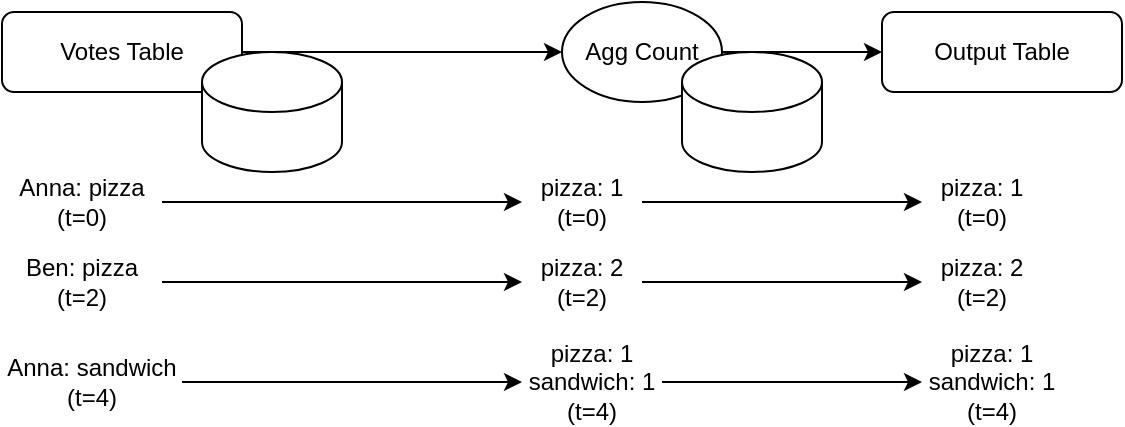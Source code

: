 <mxfile version="24.7.8">
  <diagram name="페이지-1" id="V4AV_RmFJt2NX07-JDYr">
    <mxGraphModel dx="524" dy="997" grid="1" gridSize="10" guides="1" tooltips="1" connect="1" arrows="1" fold="1" page="1" pageScale="1" pageWidth="1169" pageHeight="827" math="0" shadow="0">
      <root>
        <mxCell id="0" />
        <mxCell id="1" parent="0" />
        <mxCell id="9iJV0XE2zEEoffiEE522-6" style="edgeStyle=orthogonalEdgeStyle;rounded=0;orthogonalLoop=1;jettySize=auto;html=1;entryX=0;entryY=0.5;entryDx=0;entryDy=0;strokeColor=#000000;" parent="1" source="9iJV0XE2zEEoffiEE522-1" target="9iJV0XE2zEEoffiEE522-2" edge="1">
          <mxGeometry relative="1" as="geometry" />
        </mxCell>
        <mxCell id="9iJV0XE2zEEoffiEE522-1" value="&lt;div&gt;&lt;font color=&quot;#000000&quot;&gt;Votes Table&lt;/font&gt;&lt;/div&gt;" style="rounded=1;whiteSpace=wrap;html=1;strokeColor=#000000;fontColor=#006600;" parent="1" vertex="1">
          <mxGeometry x="80" y="160" width="120" height="40" as="geometry" />
        </mxCell>
        <mxCell id="9iJV0XE2zEEoffiEE522-7" style="edgeStyle=orthogonalEdgeStyle;rounded=0;orthogonalLoop=1;jettySize=auto;html=1;entryX=0;entryY=0.5;entryDx=0;entryDy=0;strokeColor=#000000;" parent="1" source="9iJV0XE2zEEoffiEE522-2" target="9iJV0XE2zEEoffiEE522-3" edge="1">
          <mxGeometry relative="1" as="geometry" />
        </mxCell>
        <mxCell id="9iJV0XE2zEEoffiEE522-2" value="Agg Count" style="ellipse;whiteSpace=wrap;html=1;strokeColor=#000000;" parent="1" vertex="1">
          <mxGeometry x="360" y="155" width="80" height="50" as="geometry" />
        </mxCell>
        <mxCell id="9iJV0XE2zEEoffiEE522-3" value="Output Table" style="rounded=1;whiteSpace=wrap;html=1;strokeColor=#000000;" parent="1" vertex="1">
          <mxGeometry x="520" y="160" width="120" height="40" as="geometry" />
        </mxCell>
        <mxCell id="9iJV0XE2zEEoffiEE522-12" style="edgeStyle=orthogonalEdgeStyle;rounded=0;orthogonalLoop=1;jettySize=auto;html=1;entryX=0;entryY=0.5;entryDx=0;entryDy=0;fontColor=#4747B3;strokeColor=default;" parent="1" source="9iJV0XE2zEEoffiEE522-10" target="9iJV0XE2zEEoffiEE522-11" edge="1">
          <mxGeometry relative="1" as="geometry" />
        </mxCell>
        <mxCell id="9iJV0XE2zEEoffiEE522-10" value="&lt;font color=&quot;#000000&quot;&gt;Anna: pizza&lt;/font&gt;&lt;div&gt;&lt;font color=&quot;#000000&quot;&gt;(t=0)&lt;/font&gt;&lt;/div&gt;" style="text;html=1;align=center;verticalAlign=middle;whiteSpace=wrap;rounded=0;fontColor=#4747B3;strokeColor=none;" parent="1" vertex="1">
          <mxGeometry x="80" y="240" width="80" height="30" as="geometry" />
        </mxCell>
        <mxCell id="PhoatosG5f0lcvTE_eAN-5" style="edgeStyle=orthogonalEdgeStyle;rounded=0;orthogonalLoop=1;jettySize=auto;html=1;entryX=0;entryY=0.5;entryDx=0;entryDy=0;strokeColor=default;" parent="1" source="9iJV0XE2zEEoffiEE522-11" target="PhoatosG5f0lcvTE_eAN-4" edge="1">
          <mxGeometry relative="1" as="geometry" />
        </mxCell>
        <mxCell id="9iJV0XE2zEEoffiEE522-11" value="pizza: 1&lt;div&gt;(t=0)&lt;/div&gt;" style="text;html=1;align=center;verticalAlign=middle;whiteSpace=wrap;rounded=0;fontColor=#000000;strokeColor=none;" parent="1" vertex="1">
          <mxGeometry x="340" y="240" width="60" height="30" as="geometry" />
        </mxCell>
        <mxCell id="PhoatosG5f0lcvTE_eAN-1" value="" style="shape=cylinder3;whiteSpace=wrap;html=1;boundedLbl=1;backgroundOutline=1;size=15;strokeColor=#000000;" parent="1" vertex="1">
          <mxGeometry x="180" y="180" width="70" height="60" as="geometry" />
        </mxCell>
        <mxCell id="PhoatosG5f0lcvTE_eAN-4" value="pizza: 1&lt;div&gt;(t=0)&lt;/div&gt;" style="text;html=1;align=center;verticalAlign=middle;whiteSpace=wrap;rounded=0;fontColor=#000000;strokeColor=none;" parent="1" vertex="1">
          <mxGeometry x="540" y="240" width="60" height="30" as="geometry" />
        </mxCell>
        <mxCell id="PhoatosG5f0lcvTE_eAN-6" style="edgeStyle=orthogonalEdgeStyle;rounded=0;orthogonalLoop=1;jettySize=auto;html=1;entryX=0;entryY=0.5;entryDx=0;entryDy=0;fontColor=#4747B3;strokeColor=default;" parent="1" source="PhoatosG5f0lcvTE_eAN-7" target="PhoatosG5f0lcvTE_eAN-9" edge="1">
          <mxGeometry relative="1" as="geometry" />
        </mxCell>
        <mxCell id="PhoatosG5f0lcvTE_eAN-7" value="&lt;font color=&quot;#000000&quot;&gt;Ben: pizza&lt;/font&gt;&lt;div&gt;&lt;font color=&quot;#000000&quot;&gt;(t=2)&lt;/font&gt;&lt;/div&gt;" style="text;html=1;align=center;verticalAlign=middle;whiteSpace=wrap;rounded=0;fontColor=#4747B3;strokeColor=none;" parent="1" vertex="1">
          <mxGeometry x="80" y="280" width="80" height="30" as="geometry" />
        </mxCell>
        <mxCell id="PhoatosG5f0lcvTE_eAN-8" style="edgeStyle=orthogonalEdgeStyle;rounded=0;orthogonalLoop=1;jettySize=auto;html=1;entryX=0;entryY=0.5;entryDx=0;entryDy=0;strokeColor=default;" parent="1" source="PhoatosG5f0lcvTE_eAN-9" target="PhoatosG5f0lcvTE_eAN-10" edge="1">
          <mxGeometry relative="1" as="geometry" />
        </mxCell>
        <mxCell id="PhoatosG5f0lcvTE_eAN-9" value="pizza: 2&lt;div&gt;(t=2)&lt;/div&gt;" style="text;html=1;align=center;verticalAlign=middle;whiteSpace=wrap;rounded=0;fontColor=#000000;strokeColor=none;" parent="1" vertex="1">
          <mxGeometry x="340" y="280" width="60" height="30" as="geometry" />
        </mxCell>
        <mxCell id="PhoatosG5f0lcvTE_eAN-10" value="pizza: 2&lt;div&gt;(t=2)&lt;/div&gt;" style="text;html=1;align=center;verticalAlign=middle;whiteSpace=wrap;rounded=0;fontColor=#000000;strokeColor=none;" parent="1" vertex="1">
          <mxGeometry x="540" y="280" width="60" height="30" as="geometry" />
        </mxCell>
        <mxCell id="PhoatosG5f0lcvTE_eAN-11" style="edgeStyle=orthogonalEdgeStyle;rounded=0;orthogonalLoop=1;jettySize=auto;html=1;entryX=0;entryY=0.5;entryDx=0;entryDy=0;fontColor=#4747B3;strokeColor=default;" parent="1" source="PhoatosG5f0lcvTE_eAN-12" target="PhoatosG5f0lcvTE_eAN-14" edge="1">
          <mxGeometry relative="1" as="geometry" />
        </mxCell>
        <mxCell id="PhoatosG5f0lcvTE_eAN-12" value="Anna: sandwich&lt;div&gt;(t=4)&lt;/div&gt;" style="text;html=1;align=center;verticalAlign=middle;whiteSpace=wrap;rounded=0;fontColor=#000000;strokeColor=none;" parent="1" vertex="1">
          <mxGeometry x="80" y="330" width="90" height="30" as="geometry" />
        </mxCell>
        <mxCell id="PhoatosG5f0lcvTE_eAN-13" style="edgeStyle=orthogonalEdgeStyle;rounded=0;orthogonalLoop=1;jettySize=auto;html=1;entryX=0;entryY=0.5;entryDx=0;entryDy=0;strokeColor=default;" parent="1" source="PhoatosG5f0lcvTE_eAN-14" target="PhoatosG5f0lcvTE_eAN-15" edge="1">
          <mxGeometry relative="1" as="geometry" />
        </mxCell>
        <mxCell id="PhoatosG5f0lcvTE_eAN-14" value="pizza: 1&lt;div&gt;sandwich: 1&lt;br&gt;&lt;div&gt;(t=4)&lt;/div&gt;&lt;/div&gt;" style="text;html=1;align=center;verticalAlign=middle;whiteSpace=wrap;rounded=0;fontColor=#000000;strokeColor=none;" parent="1" vertex="1">
          <mxGeometry x="340" y="330" width="70" height="30" as="geometry" />
        </mxCell>
        <mxCell id="PhoatosG5f0lcvTE_eAN-15" value="pizza: 1&lt;div&gt;sandwich: 1&lt;br&gt;&lt;div&gt;(t=4)&lt;/div&gt;&lt;/div&gt;" style="text;html=1;align=center;verticalAlign=middle;whiteSpace=wrap;rounded=0;fontColor=#000000;strokeColor=none;" parent="1" vertex="1">
          <mxGeometry x="540" y="330" width="70" height="30" as="geometry" />
        </mxCell>
        <mxCell id="PhoatosG5f0lcvTE_eAN-16" value="" style="shape=cylinder3;whiteSpace=wrap;html=1;boundedLbl=1;backgroundOutline=1;size=15;strokeColor=#000000;" parent="1" vertex="1">
          <mxGeometry x="420" y="180" width="70" height="60" as="geometry" />
        </mxCell>
      </root>
    </mxGraphModel>
  </diagram>
</mxfile>
